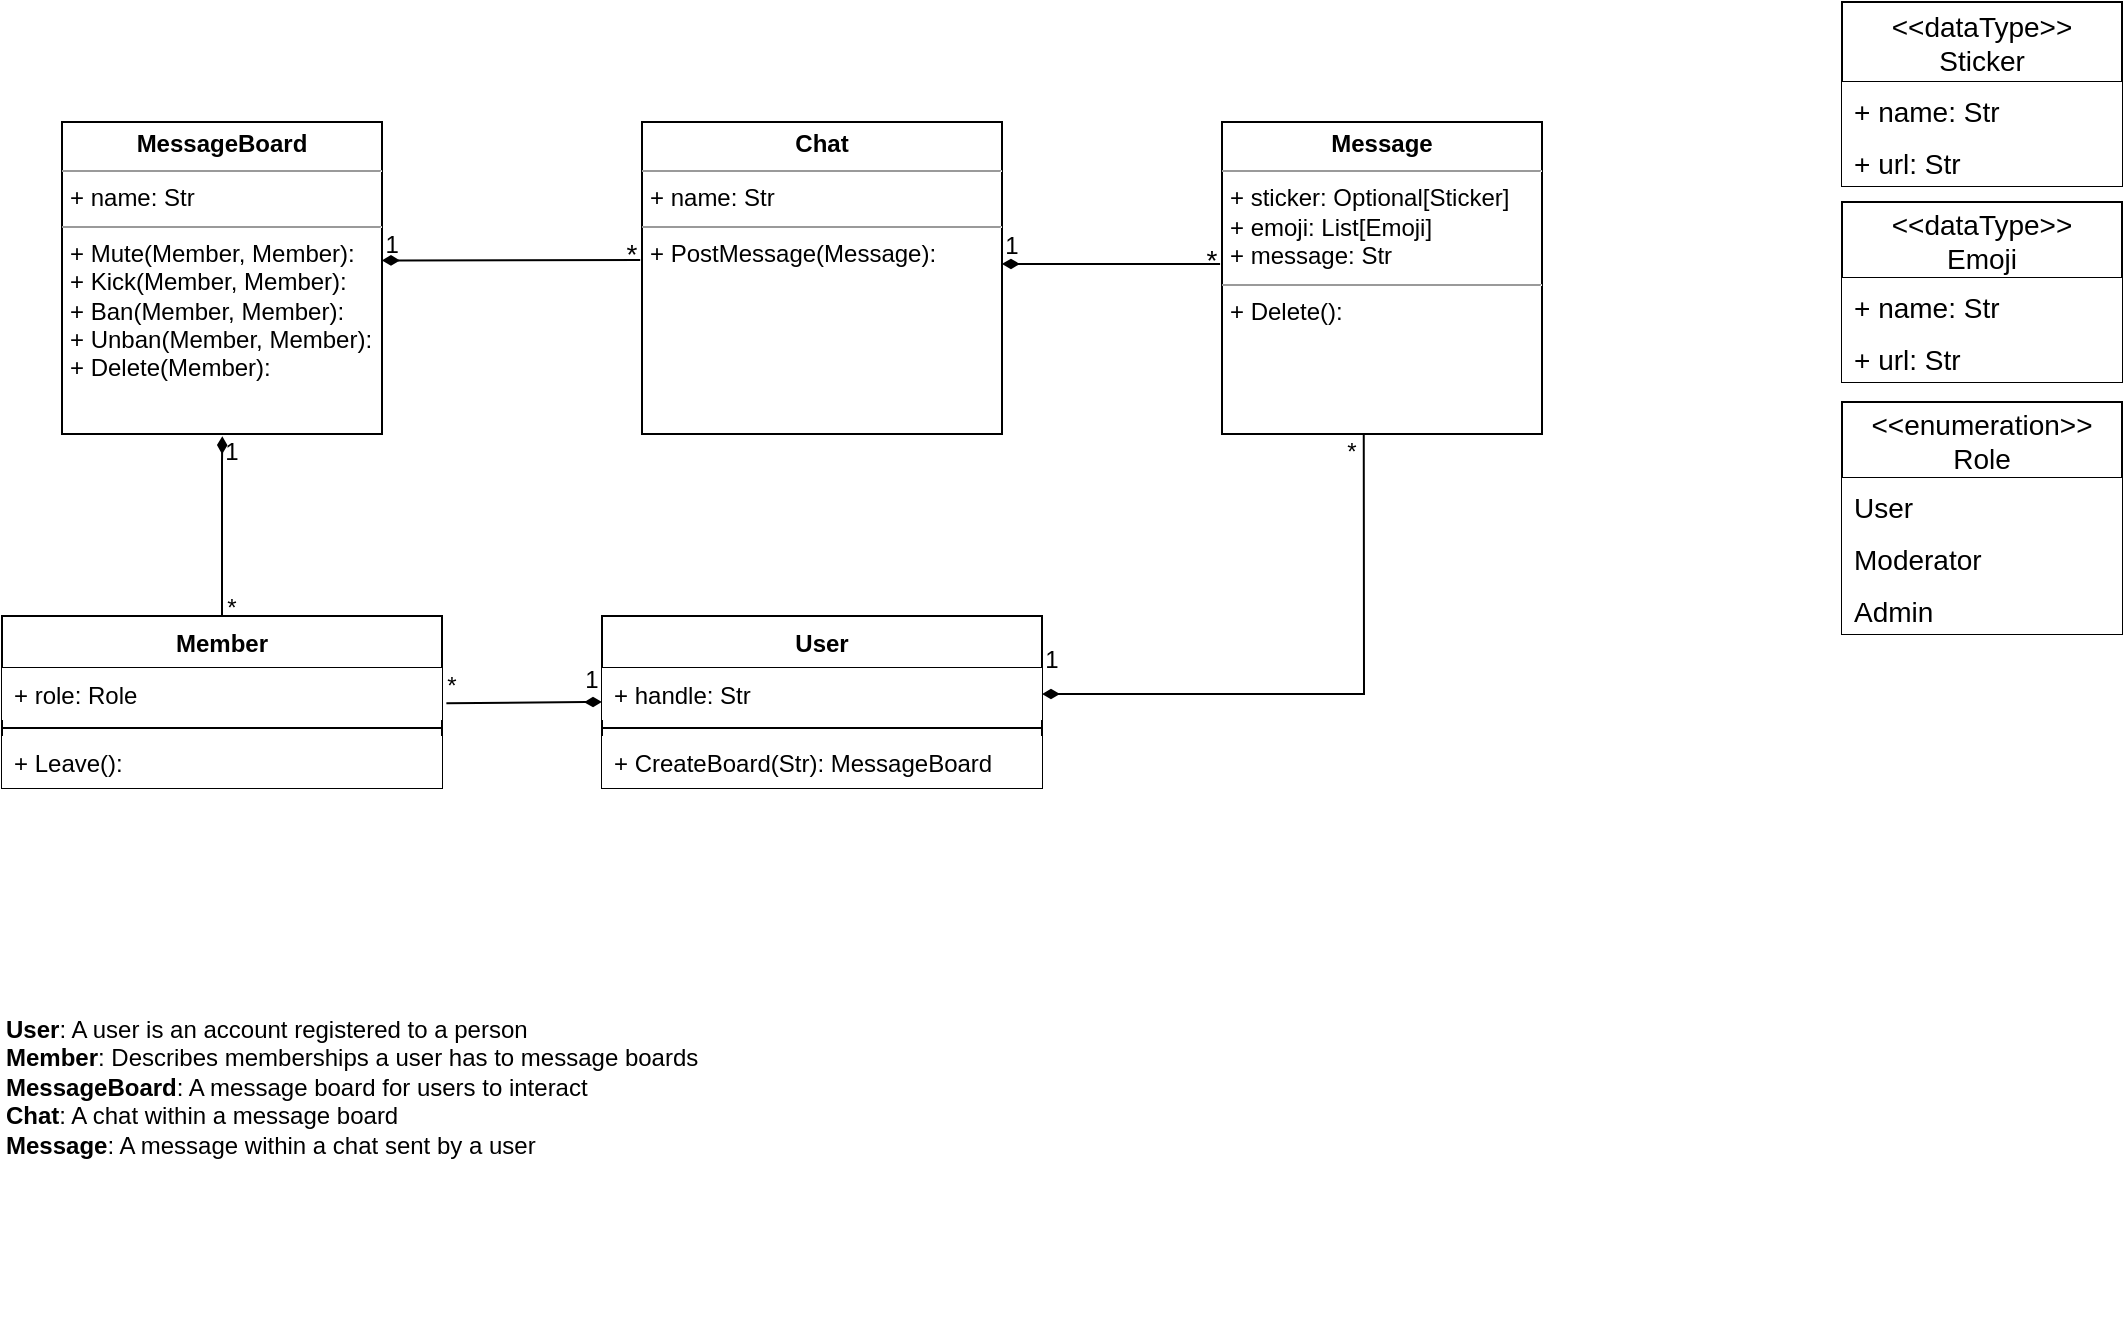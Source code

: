 <mxfile version="20.3.0" type="device"><diagram id="C5RBs43oDa-KdzZeNtuy" name="Page-1"><mxGraphModel dx="981" dy="597" grid="1" gridSize="10" guides="1" tooltips="1" connect="1" arrows="1" fold="1" page="1" pageScale="1" pageWidth="1169" pageHeight="827" math="0" shadow="0"><root><mxCell id="WIyWlLk6GJQsqaUBKTNV-0"/><mxCell id="WIyWlLk6GJQsqaUBKTNV-1" parent="WIyWlLk6GJQsqaUBKTNV-0"/><mxCell id="zkfFHV4jXpPFQw0GAbJ--26" value="" style="endArrow=none;shadow=0;strokeWidth=1;rounded=0;endFill=0;edgeStyle=elbowEdgeStyle;elbow=vertical;entryX=-0.005;entryY=0.443;entryDx=0;entryDy=0;entryPerimeter=0;startArrow=diamondThin;startFill=1;" parent="WIyWlLk6GJQsqaUBKTNV-1" target="iVjcMxXWETAfrgFMpwT1-39" edge="1"><mxGeometry x="0.5" y="41" relative="1" as="geometry"><mxPoint x="260" y="149.207" as="sourcePoint"/><mxPoint x="388.0" y="149.207" as="targetPoint"/><mxPoint x="-40" y="32" as="offset"/></mxGeometry></mxCell><mxCell id="zkfFHV4jXpPFQw0GAbJ--27" value="1" style="resizable=0;align=left;verticalAlign=bottom;labelBackgroundColor=none;fontSize=12;" parent="zkfFHV4jXpPFQw0GAbJ--26" connectable="0" vertex="1"><mxGeometry x="-1" relative="1" as="geometry"><mxPoint y="1" as="offset"/></mxGeometry></mxCell><mxCell id="iVjcMxXWETAfrgFMpwT1-4" value="&lt;font style=&quot;font-size: 14px;&quot;&gt;*&lt;/font&gt;" style="text;html=1;strokeColor=none;fillColor=none;align=center;verticalAlign=middle;whiteSpace=wrap;rounded=0;" parent="WIyWlLk6GJQsqaUBKTNV-1" vertex="1"><mxGeometry x="380" y="142.5" width="10" height="6.5" as="geometry"/></mxCell><mxCell id="iVjcMxXWETAfrgFMpwT1-12" value="&lt;p style=&quot;margin:0px;margin-top:4px;text-align:center;&quot;&gt;&lt;b&gt;Message&lt;/b&gt;&lt;/p&gt;&lt;hr size=&quot;1&quot;&gt;&lt;p style=&quot;margin:0px;margin-left:4px;&quot;&gt;+ sticker: Optional[Sticker]&lt;/p&gt;&lt;p style=&quot;margin:0px;margin-left:4px;&quot;&gt;+ emoji: List[Emoji]&lt;/p&gt;&lt;p style=&quot;margin:0px;margin-left:4px;&quot;&gt;+ message: Str&lt;/p&gt;&lt;hr size=&quot;1&quot;&gt;&lt;p style=&quot;margin:0px;margin-left:4px;&quot;&gt;+ Delete():&lt;/p&gt;" style="verticalAlign=top;align=left;overflow=fill;fontSize=12;fontFamily=Helvetica;html=1;" parent="WIyWlLk6GJQsqaUBKTNV-1" vertex="1"><mxGeometry x="680" y="80" width="160" height="156" as="geometry"/></mxCell><mxCell id="iVjcMxXWETAfrgFMpwT1-13" value="" style="endArrow=none;shadow=0;strokeWidth=1;rounded=0;endFill=0;edgeStyle=elbowEdgeStyle;elbow=vertical;exitX=1;exitY=0.455;exitDx=0;exitDy=0;exitPerimeter=0;startArrow=diamondThin;startFill=1;entryX=-0.006;entryY=0.456;entryDx=0;entryDy=0;entryPerimeter=0;" parent="WIyWlLk6GJQsqaUBKTNV-1" source="iVjcMxXWETAfrgFMpwT1-39" target="iVjcMxXWETAfrgFMpwT1-12" edge="1"><mxGeometry x="0.5" y="41" relative="1" as="geometry"><mxPoint x="590" y="151" as="sourcePoint"/><mxPoint x="678.0" y="151.207" as="targetPoint"/><mxPoint x="-40" y="32" as="offset"/><Array as="points"><mxPoint x="570" y="151"/></Array></mxGeometry></mxCell><mxCell id="iVjcMxXWETAfrgFMpwT1-15" value="&lt;font style=&quot;font-size: 14px;&quot;&gt;*&lt;/font&gt;" style="text;html=1;strokeColor=none;fillColor=none;align=center;verticalAlign=middle;whiteSpace=wrap;rounded=0;" parent="WIyWlLk6GJQsqaUBKTNV-1" vertex="1"><mxGeometry x="670" y="142.5" width="10" height="12.5" as="geometry"/></mxCell><mxCell id="iVjcMxXWETAfrgFMpwT1-16" value="&lt;&lt;dataType&gt;&gt;&#10;Sticker" style="swimlane;fontStyle=0;childLayout=stackLayout;horizontal=1;startSize=40;horizontalStack=0;resizeParent=1;resizeParentMax=0;resizeLast=0;collapsible=1;marginBottom=0;fontSize=14;fillColor=default;" parent="WIyWlLk6GJQsqaUBKTNV-1" vertex="1"><mxGeometry x="990" y="20" width="140" height="92" as="geometry"/></mxCell><mxCell id="iVjcMxXWETAfrgFMpwT1-17" value="+ name: Str" style="text;strokeColor=none;fillColor=default;align=left;verticalAlign=top;spacingLeft=4;spacingRight=4;overflow=hidden;rotatable=0;points=[[0,0.5],[1,0.5]];portConstraint=eastwest;fontSize=14;" parent="iVjcMxXWETAfrgFMpwT1-16" vertex="1"><mxGeometry y="40" width="140" height="26" as="geometry"/></mxCell><mxCell id="iVjcMxXWETAfrgFMpwT1-18" value="+ url: Str" style="text;strokeColor=none;fillColor=default;align=left;verticalAlign=top;spacingLeft=4;spacingRight=4;overflow=hidden;rotatable=0;points=[[0,0.5],[1,0.5]];portConstraint=eastwest;fontSize=14;" parent="iVjcMxXWETAfrgFMpwT1-16" vertex="1"><mxGeometry y="66" width="140" height="26" as="geometry"/></mxCell><mxCell id="iVjcMxXWETAfrgFMpwT1-20" value="&lt;&lt;dataType&gt;&gt;&#10;Emoji" style="swimlane;fontStyle=0;childLayout=stackLayout;horizontal=1;startSize=38;fillColor=default;horizontalStack=0;resizeParent=1;resizeParentMax=0;resizeLast=0;collapsible=1;marginBottom=0;fontSize=14;" parent="WIyWlLk6GJQsqaUBKTNV-1" vertex="1"><mxGeometry x="990" y="120" width="140" height="90" as="geometry"/></mxCell><mxCell id="iVjcMxXWETAfrgFMpwT1-21" value="+ name: Str" style="text;strokeColor=none;fillColor=default;align=left;verticalAlign=top;spacingLeft=4;spacingRight=4;overflow=hidden;rotatable=0;points=[[0,0.5],[1,0.5]];portConstraint=eastwest;fontSize=14;" parent="iVjcMxXWETAfrgFMpwT1-20" vertex="1"><mxGeometry y="38" width="140" height="26" as="geometry"/></mxCell><mxCell id="iVjcMxXWETAfrgFMpwT1-22" value="+ url: Str" style="text;strokeColor=none;fillColor=default;align=left;verticalAlign=top;spacingLeft=4;spacingRight=4;overflow=hidden;rotatable=0;points=[[0,0.5],[1,0.5]];portConstraint=eastwest;fontSize=14;" parent="iVjcMxXWETAfrgFMpwT1-20" vertex="1"><mxGeometry y="64" width="140" height="26" as="geometry"/></mxCell><mxCell id="iVjcMxXWETAfrgFMpwT1-24" value="User" style="swimlane;fontStyle=1;align=center;verticalAlign=top;childLayout=stackLayout;horizontal=1;startSize=26;horizontalStack=0;resizeParent=1;resizeParentMax=0;resizeLast=0;collapsible=1;marginBottom=0;fontSize=12;fillColor=default;" parent="WIyWlLk6GJQsqaUBKTNV-1" vertex="1"><mxGeometry x="370" y="327" width="220" height="86" as="geometry"/></mxCell><mxCell id="iVjcMxXWETAfrgFMpwT1-25" value="+ handle: Str" style="text;strokeColor=none;fillColor=default;align=left;verticalAlign=top;spacingLeft=4;spacingRight=4;overflow=hidden;rotatable=0;points=[[0,0.5],[1,0.5]];portConstraint=eastwest;fontSize=12;" parent="iVjcMxXWETAfrgFMpwT1-24" vertex="1"><mxGeometry y="26" width="220" height="26" as="geometry"/></mxCell><mxCell id="iVjcMxXWETAfrgFMpwT1-26" value="" style="line;strokeWidth=1;fillColor=none;align=left;verticalAlign=middle;spacingTop=-1;spacingLeft=3;spacingRight=3;rotatable=0;labelPosition=right;points=[];portConstraint=eastwest;strokeColor=inherit;fontSize=14;" parent="iVjcMxXWETAfrgFMpwT1-24" vertex="1"><mxGeometry y="52" width="220" height="8" as="geometry"/></mxCell><mxCell id="iVjcMxXWETAfrgFMpwT1-27" value="+ CreateBoard(Str): MessageBoard" style="text;strokeColor=none;fillColor=default;align=left;verticalAlign=top;spacingLeft=4;spacingRight=4;overflow=hidden;rotatable=0;points=[[0,0.5],[1,0.5]];portConstraint=eastwest;fontSize=12;" parent="iVjcMxXWETAfrgFMpwT1-24" vertex="1"><mxGeometry y="60" width="220" height="26" as="geometry"/></mxCell><mxCell id="iVjcMxXWETAfrgFMpwT1-28" value="" style="endArrow=none;endFill=0;endSize=6;html=1;rounded=0;fontSize=14;entryX=0.5;entryY=0;entryDx=0;entryDy=0;exitX=0.501;exitY=1.007;exitDx=0;exitDy=0;exitPerimeter=0;startArrow=diamondThin;startFill=1;" parent="WIyWlLk6GJQsqaUBKTNV-1" source="iVjcMxXWETAfrgFMpwT1-42" target="iVjcMxXWETAfrgFMpwT1-44" edge="1"><mxGeometry width="160" relative="1" as="geometry"><mxPoint x="180" y="240" as="sourcePoint"/><mxPoint x="210" y="300" as="targetPoint"/><Array as="points"><mxPoint x="180" y="250"/></Array></mxGeometry></mxCell><mxCell id="iVjcMxXWETAfrgFMpwT1-29" value="&lt;font style=&quot;font-size: 12px;&quot;&gt;1&lt;/font&gt;" style="text;html=1;strokeColor=none;fillColor=none;align=center;verticalAlign=middle;whiteSpace=wrap;rounded=0;fontSize=14;" parent="WIyWlLk6GJQsqaUBKTNV-1" vertex="1"><mxGeometry x="180" y="236" width="10" height="16" as="geometry"/></mxCell><mxCell id="iVjcMxXWETAfrgFMpwT1-30" value="&lt;font style=&quot;font-size: 12px;&quot;&gt;*&lt;/font&gt;" style="text;html=1;strokeColor=none;fillColor=none;align=center;verticalAlign=middle;whiteSpace=wrap;rounded=0;fontSize=14;" parent="WIyWlLk6GJQsqaUBKTNV-1" vertex="1"><mxGeometry x="180" y="317" width="10" height="10" as="geometry"/></mxCell><mxCell id="iVjcMxXWETAfrgFMpwT1-31" value="" style="endArrow=none;endFill=0;endSize=12;html=1;rounded=0;fontSize=12;entryX=0.443;entryY=1;entryDx=0;entryDy=0;entryPerimeter=0;startArrow=diamondThin;startFill=1;exitX=1;exitY=0.5;exitDx=0;exitDy=0;" parent="WIyWlLk6GJQsqaUBKTNV-1" source="iVjcMxXWETAfrgFMpwT1-25" target="iVjcMxXWETAfrgFMpwT1-12" edge="1"><mxGeometry width="160" relative="1" as="geometry"><mxPoint x="650" y="340" as="sourcePoint"/><mxPoint x="750" y="260" as="targetPoint"/><Array as="points"><mxPoint x="751" y="366"/></Array></mxGeometry></mxCell><mxCell id="iVjcMxXWETAfrgFMpwT1-32" value="&lt;font style=&quot;font-size: 12px;&quot;&gt;*&lt;/font&gt;" style="text;html=1;strokeColor=none;fillColor=none;align=center;verticalAlign=middle;whiteSpace=wrap;rounded=0;fontSize=14;" parent="WIyWlLk6GJQsqaUBKTNV-1" vertex="1"><mxGeometry x="740" y="236" width="10" height="16" as="geometry"/></mxCell><mxCell id="iVjcMxXWETAfrgFMpwT1-33" value="&lt;font style=&quot;font-size: 12px;&quot;&gt;1&lt;/font&gt;" style="text;html=1;strokeColor=none;fillColor=none;align=center;verticalAlign=middle;whiteSpace=wrap;rounded=0;fontSize=14;" parent="WIyWlLk6GJQsqaUBKTNV-1" vertex="1"><mxGeometry x="590" y="340" width="10" height="16" as="geometry"/></mxCell><mxCell id="iVjcMxXWETAfrgFMpwT1-35" value="&lt;&lt;enumeration&gt;&gt;&#10;Role" style="swimlane;fontStyle=0;childLayout=stackLayout;horizontal=1;startSize=38;fillColor=default;horizontalStack=0;resizeParent=1;resizeParentMax=0;resizeLast=0;collapsible=1;marginBottom=0;fontSize=14;" parent="WIyWlLk6GJQsqaUBKTNV-1" vertex="1"><mxGeometry x="990" y="220" width="140" height="116" as="geometry"/></mxCell><mxCell id="iVjcMxXWETAfrgFMpwT1-36" value="User" style="text;strokeColor=none;fillColor=default;align=left;verticalAlign=top;spacingLeft=4;spacingRight=4;overflow=hidden;rotatable=0;points=[[0,0.5],[1,0.5]];portConstraint=eastwest;fontSize=14;" parent="iVjcMxXWETAfrgFMpwT1-35" vertex="1"><mxGeometry y="38" width="140" height="26" as="geometry"/></mxCell><mxCell id="iVjcMxXWETAfrgFMpwT1-37" value="Moderator" style="text;strokeColor=none;fillColor=default;align=left;verticalAlign=top;spacingLeft=4;spacingRight=4;overflow=hidden;rotatable=0;points=[[0,0.5],[1,0.5]];portConstraint=eastwest;fontSize=14;" parent="iVjcMxXWETAfrgFMpwT1-35" vertex="1"><mxGeometry y="64" width="140" height="26" as="geometry"/></mxCell><mxCell id="iVjcMxXWETAfrgFMpwT1-38" value="Admin" style="text;strokeColor=none;fillColor=default;align=left;verticalAlign=top;spacingLeft=4;spacingRight=4;overflow=hidden;rotatable=0;points=[[0,0.5],[1,0.5]];portConstraint=eastwest;fontSize=14;" parent="iVjcMxXWETAfrgFMpwT1-35" vertex="1"><mxGeometry y="90" width="140" height="26" as="geometry"/></mxCell><mxCell id="iVjcMxXWETAfrgFMpwT1-39" value="&lt;p style=&quot;margin:0px;margin-top:4px;text-align:center;&quot;&gt;&lt;b&gt;Chat&lt;/b&gt;&lt;/p&gt;&lt;hr size=&quot;1&quot;&gt;&lt;p style=&quot;margin:0px;margin-left:4px;&quot;&gt;+ name: Str&lt;/p&gt;&lt;hr size=&quot;1&quot;&gt;&lt;p style=&quot;margin:0px;margin-left:4px;&quot;&gt;+ PostMessage(Message):&lt;/p&gt;&lt;p style=&quot;margin:0px;margin-left:4px;&quot;&gt;&lt;br&gt;&lt;/p&gt;" style="verticalAlign=top;align=left;overflow=fill;fontSize=12;fontFamily=Helvetica;html=1;" parent="WIyWlLk6GJQsqaUBKTNV-1" vertex="1"><mxGeometry x="390" y="80" width="180" height="156" as="geometry"/></mxCell><mxCell id="iVjcMxXWETAfrgFMpwT1-41" value="&lt;font style=&quot;font-size: 12px;&quot;&gt;1&lt;/font&gt;" style="text;html=1;strokeColor=none;fillColor=none;align=center;verticalAlign=middle;whiteSpace=wrap;rounded=0;fontSize=14;" parent="WIyWlLk6GJQsqaUBKTNV-1" vertex="1"><mxGeometry x="570" y="133" width="10" height="16" as="geometry"/></mxCell><mxCell id="iVjcMxXWETAfrgFMpwT1-42" value="&lt;p style=&quot;margin:0px;margin-top:4px;text-align:center;&quot;&gt;&lt;b&gt;MessageBoard&lt;/b&gt;&lt;/p&gt;&lt;hr size=&quot;1&quot;&gt;&lt;p style=&quot;margin:0px;margin-left:4px;&quot;&gt;+ name: Str&lt;/p&gt;&lt;hr size=&quot;1&quot;&gt;&lt;p style=&quot;margin:0px;margin-left:4px;&quot;&gt;+ Mute(Member, Member):&lt;/p&gt;&lt;p style=&quot;margin:0px;margin-left:4px;&quot;&gt;+ Kick(Member, Member):&amp;nbsp;&lt;/p&gt;&lt;p style=&quot;margin:0px;margin-left:4px;&quot;&gt;+ Ban(Member, Member):&amp;nbsp;&lt;/p&gt;&lt;p style=&quot;margin:0px;margin-left:4px;&quot;&gt;+ Unban(Member, Member):&amp;nbsp;&lt;/p&gt;&lt;p style=&quot;margin:0px;margin-left:4px;&quot;&gt;+ Delete(Member):&amp;nbsp;&lt;/p&gt;" style="verticalAlign=top;align=left;overflow=fill;fontSize=12;fontFamily=Helvetica;html=1;" parent="WIyWlLk6GJQsqaUBKTNV-1" vertex="1"><mxGeometry x="100" y="80" width="160" height="156" as="geometry"/></mxCell><mxCell id="iVjcMxXWETAfrgFMpwT1-44" value="Member" style="swimlane;fontStyle=1;align=center;verticalAlign=top;childLayout=stackLayout;horizontal=1;startSize=26;horizontalStack=0;resizeParent=1;resizeParentMax=0;resizeLast=0;collapsible=1;marginBottom=0;fontSize=12;fillColor=default;" parent="WIyWlLk6GJQsqaUBKTNV-1" vertex="1"><mxGeometry x="70" y="327" width="220" height="86" as="geometry"/></mxCell><mxCell id="iVjcMxXWETAfrgFMpwT1-45" value="+ role: Role" style="text;strokeColor=none;fillColor=default;align=left;verticalAlign=top;spacingLeft=4;spacingRight=4;overflow=hidden;rotatable=0;points=[[0,0.5],[1,0.5]];portConstraint=eastwest;fontSize=12;" parent="iVjcMxXWETAfrgFMpwT1-44" vertex="1"><mxGeometry y="26" width="220" height="26" as="geometry"/></mxCell><mxCell id="iVjcMxXWETAfrgFMpwT1-46" value="" style="line;strokeWidth=1;fillColor=default;align=left;verticalAlign=middle;spacingTop=-1;spacingLeft=3;spacingRight=3;rotatable=0;labelPosition=right;points=[];portConstraint=eastwest;strokeColor=inherit;fontSize=14;" parent="iVjcMxXWETAfrgFMpwT1-44" vertex="1"><mxGeometry y="52" width="220" height="8" as="geometry"/></mxCell><mxCell id="iVjcMxXWETAfrgFMpwT1-47" value="+ Leave():" style="text;strokeColor=none;fillColor=default;align=left;verticalAlign=top;spacingLeft=4;spacingRight=4;overflow=hidden;rotatable=0;points=[[0,0.5],[1,0.5]];portConstraint=eastwest;fontSize=12;" parent="iVjcMxXWETAfrgFMpwT1-44" vertex="1"><mxGeometry y="60" width="220" height="26" as="geometry"/></mxCell><mxCell id="iVjcMxXWETAfrgFMpwT1-48" value="" style="endArrow=diamondThin;endFill=1;endSize=6;html=1;rounded=0;fontSize=12;startArrow=none;startFill=0;targetPerimeterSpacing=12;exitX=1.01;exitY=0.676;exitDx=0;exitDy=0;exitPerimeter=0;" parent="WIyWlLk6GJQsqaUBKTNV-1" source="iVjcMxXWETAfrgFMpwT1-45" edge="1"><mxGeometry width="160" relative="1" as="geometry"><mxPoint x="295" y="369.66" as="sourcePoint"/><mxPoint x="370" y="370" as="targetPoint"/><Array as="points"/></mxGeometry></mxCell><mxCell id="iVjcMxXWETAfrgFMpwT1-49" value="&lt;font style=&quot;font-size: 12px;&quot;&gt;1&lt;/font&gt;" style="text;html=1;strokeColor=none;fillColor=none;align=center;verticalAlign=middle;whiteSpace=wrap;rounded=0;fontSize=14;" parent="WIyWlLk6GJQsqaUBKTNV-1" vertex="1"><mxGeometry x="360" y="350" width="10" height="16" as="geometry"/></mxCell><mxCell id="iVjcMxXWETAfrgFMpwT1-50" value="&lt;font style=&quot;font-size: 12px;&quot;&gt;*&lt;/font&gt;" style="text;html=1;strokeColor=none;fillColor=none;align=center;verticalAlign=middle;whiteSpace=wrap;rounded=0;fontSize=14;" parent="WIyWlLk6GJQsqaUBKTNV-1" vertex="1"><mxGeometry x="290" y="356" width="10" height="10" as="geometry"/></mxCell><mxCell id="R-_3PAp_03e_AfALi8bQ-0" value="&lt;b&gt;User&lt;/b&gt;: A user is an account registered to a person&lt;br&gt;&lt;b&gt;Member&lt;/b&gt;: Describes memberships a user has to message boards&lt;br&gt;&lt;b&gt;MessageBoard&lt;/b&gt;: A message board for users to interact&lt;br&gt;&lt;b&gt;Chat&lt;/b&gt;: A chat within a message board&lt;br&gt;&lt;b&gt;Message&lt;/b&gt;: A message within a chat sent by a user" style="text;html=1;strokeColor=none;fillColor=none;align=left;verticalAlign=top;whiteSpace=wrap;rounded=0;" vertex="1" parent="WIyWlLk6GJQsqaUBKTNV-1"><mxGeometry x="70" y="520" width="470" height="170" as="geometry"/></mxCell></root></mxGraphModel></diagram></mxfile>
